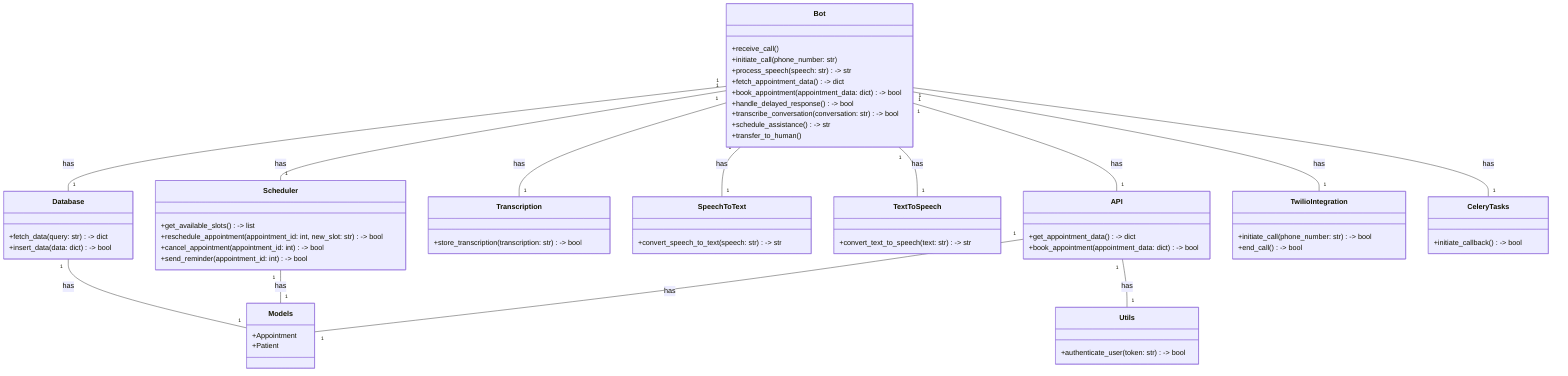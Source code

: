 classDiagram
    class Bot{
        +receive_call()
        +initiate_call(phone_number: str)
        +process_speech(speech: str) -> str
        +fetch_appointment_data() -> dict
        +book_appointment(appointment_data: dict) -> bool
        +handle_delayed_response() -> bool
        +transcribe_conversation(conversation: str) -> bool
        +schedule_assistance() -> str
        +transfer_to_human()
    }
    class Database{
        +fetch_data(query: str) -> dict
        +insert_data(data: dict) -> bool
    }
    class Scheduler{
        +get_available_slots() -> list
        +reschedule_appointment(appointment_id: int, new_slot: str) -> bool
        +cancel_appointment(appointment_id: int) -> bool
        +send_reminder(appointment_id: int) -> bool
    }
    class Transcription{
        +store_transcription(transcription: str) -> bool
    }
    class SpeechToText{
        +convert_speech_to_text(speech: str) -> str
    }
    class TextToSpeech{
        +convert_text_to_speech(text: str) -> str
    }
    class API{
        +get_appointment_data() -> dict
        +book_appointment(appointment_data: dict) -> bool
    }
    class TwilioIntegration{
        +initiate_call(phone_number: str) -> bool
        +end_call() -> bool
    }
    class CeleryTasks{
        +initiate_callback() -> bool
    }
    class Models{
        +Appointment
        +Patient
    }
    class Utils{
        +authenticate_user(token: str) -> bool
    }
    Bot "1" -- "1" Database: has
    Bot "1" -- "1" Scheduler: has
    Bot "1" -- "1" Transcription: has
    Bot "1" -- "1" SpeechToText: has
    Bot "1" -- "1" TextToSpeech: has
    Bot "1" -- "1" API: has
    Bot "1" -- "1" TwilioIntegration: has
    Bot "1" -- "1" CeleryTasks: has
    Database "1" -- "1" Models: has
    API "1" -- "1" Models: has
    API "1" -- "1" Utils: has
    Scheduler "1" -- "1" Models: has